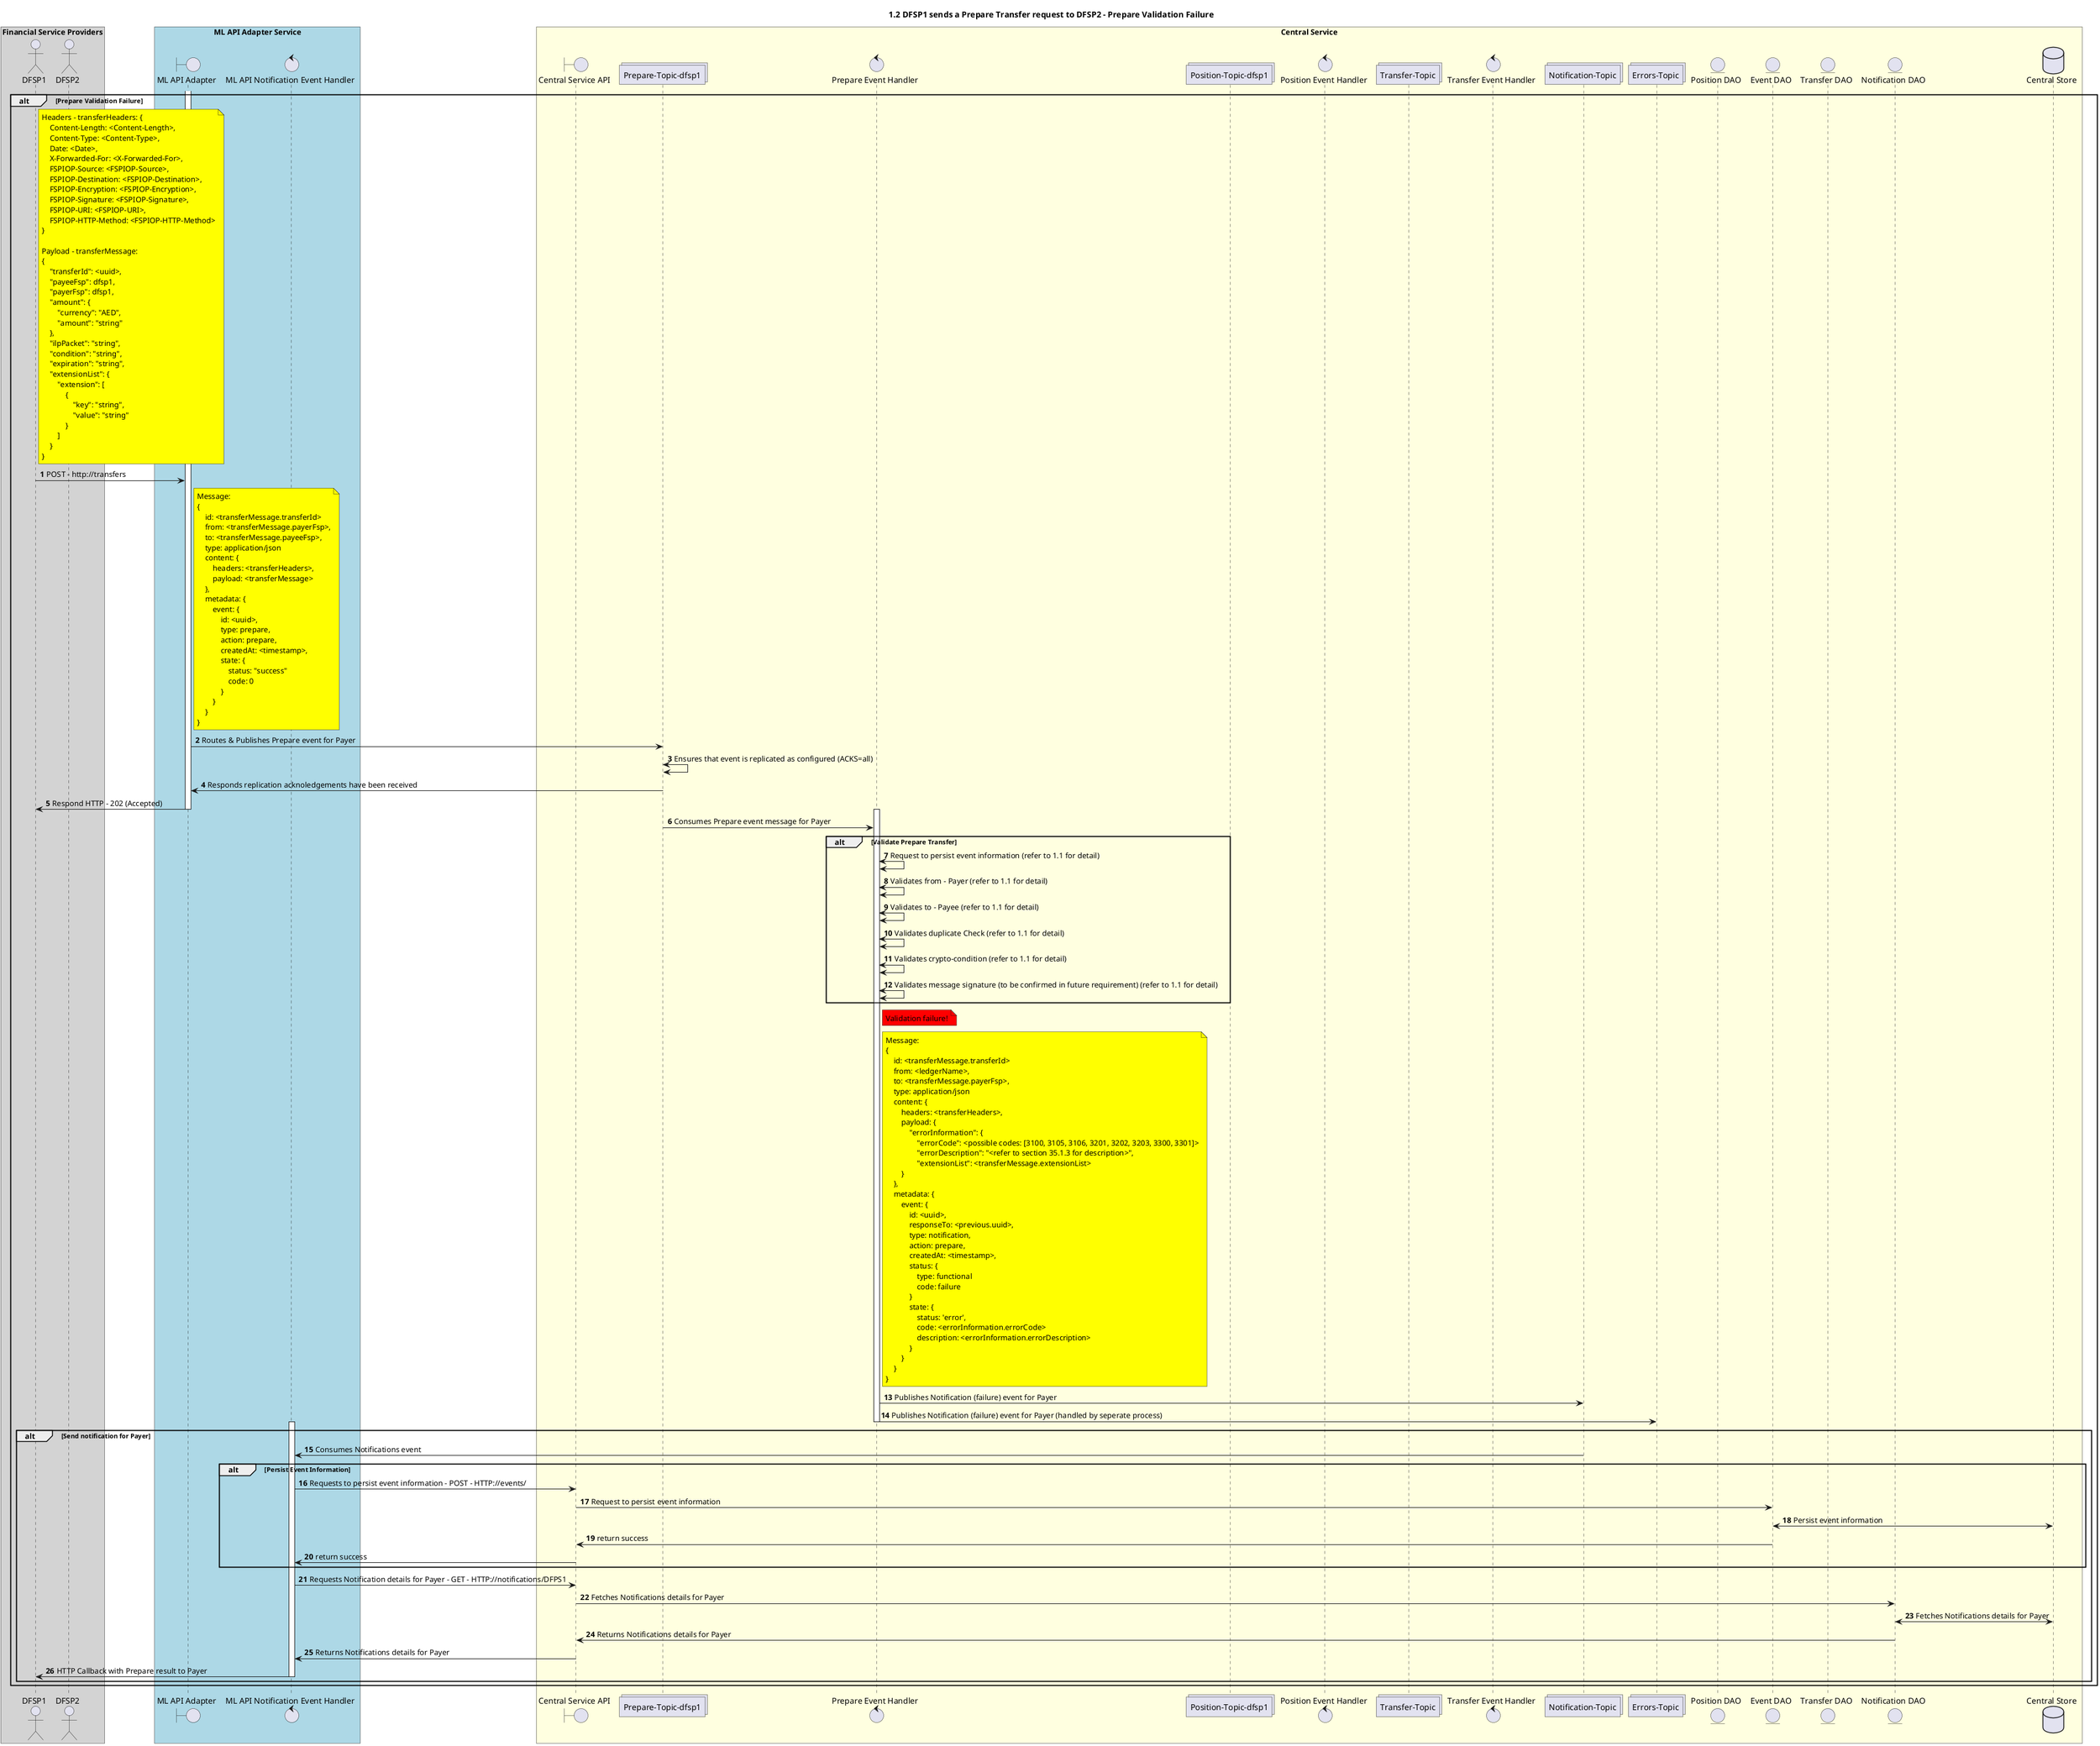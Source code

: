 @startuml
' declate title
title 1.2 DFSP1 sends a Prepare Transfer request to DFSP2 - Prepare Validation Failure

autonumber

' Actor Keys:
'   boundary - APIs/Interfaces, etc
'   collections - Kafka Topics
'   control - Kafka Consumers
'   entity - Database Access Objects
'   database - Database Persistance Store

' declare actors
actor DFSP1
actor DFSP2
boundary "ML API Adapter" as MLAPI
control "ML API Notification Event Handler" as NOTIFY_HANDLER
boundary "Central Service API" as CSAPI
collections "Prepare-Topic-dfsp1" as TOPIC_PREPARE_DFSP1
control "Prepare Event Handler" as PREP_HANDLER
collections "Position-Topic-dfsp1" as TOPIC_POSITION_DFSP1
control "Position Event Handler" as POS_HANDLER
collections "Transfer-Topic" as TOPIC_TRANSFERS
control "Transfer Event Handler" as TRANS_HANDLER
collections "Notification-Topic" as TOPIC_NOTIFICATIONS
collections "Errors-Topic" as ERRORS_NOTIFICATIONS
entity "Position DAO" as POS_DAO
entity "Event DAO" as EVENT_DAO
entity "Transfer DAO" as TRANS_DAO
entity "Notification DAO" as NOTIFY_DAO
database "Central Store" as DB

box "Financial Service Providers" #LightGray
	participant DFSP1
	participant DFSP2
end box

box "ML API Adapter Service" #LightBlue
	participant MLAPI
	participant NOTIFY_HANDLER
end box

box "Central Service" #LightYellow
    participant CSAPI
	participant TOPIC_PREPARE_DFSP1
    participant PREP_HANDLER
    participant TOPIC_POSITION_DFSP1
    participant POS_HANDLER
    participant TOPIC_TRANSFERS
    participant TRANS_HANDLER
    participant TOPIC_NOTIFICATIONS
    participant ERRORS_NOTIFICATIONS
    participant POS_DAO
    participant EVENT_DAO
    participant TRANS_DAO
    participant NOTIFY_DAO
    participant DB
end box

' start flow
alt Prepare Validation Failure
    activate MLAPI
    note right of DFSP1 #yellow
        Headers - transferHeaders: {
            Content-Length: <Content-Length>,
            Content-Type: <Content-Type>,
            Date: <Date>,
            X-Forwarded-For: <X-Forwarded-For>,
            FSPIOP-Source: <FSPIOP-Source>,
            FSPIOP-Destination: <FSPIOP-Destination>,
            FSPIOP-Encryption: <FSPIOP-Encryption>,
            FSPIOP-Signature: <FSPIOP-Signature>,
            FSPIOP-URI: <FSPIOP-URI>,
            FSPIOP-HTTP-Method: <FSPIOP-HTTP-Method>
        }

        Payload - transferMessage:
        {
            "transferId": <uuid>,
            "payeeFsp": dfsp1,
            "payerFsp": dfsp1,
            "amount": {
                "currency": "AED",
                "amount": "string"
            },
            "ilpPacket": "string",
            "condition": "string",
            "expiration": "string",
            "extensionList": {
                "extension": [
                    {
                        "key": "string",
                        "value": "string"
                    }
                ]
            }
        }
    end note
    DFSP1 -> MLAPI: POST - http://transfers
    note right of MLAPI #yellow
        Message:
        {
            id: <transferMessage.transferId>
            from: <transferMessage.payerFsp>,
            to: <transferMessage.payeeFsp>,
            type: application/json
            content: {
                headers: <transferHeaders>,
                payload: <transferMessage>
            },
            metadata: {
                event: {
                    id: <uuid>,
                    type: prepare,
                    action: prepare,
                    createdAt: <timestamp>,
                    state: {
                        status: "success"
                        code: 0
                    }
                }
            }
        }
    end note
    MLAPI -> TOPIC_PREPARE_DFSP1: Routes & Publishes Prepare event for Payer
    TOPIC_PREPARE_DFSP1 <-> TOPIC_PREPARE_DFSP1: Ensures that event is replicated as configured (ACKS=all)
    TOPIC_PREPARE_DFSP1 -> MLAPI: Responds replication acknoledgements have been received
    MLAPI -> DFSP1: Respond HTTP - 202 (Accepted)
    deactivate MLAPI

    activate PREP_HANDLER
    TOPIC_PREPARE_DFSP1 -> PREP_HANDLER: Consumes Prepare event message for Payer
    alt Validate Prepare Transfer
        PREP_HANDLER <-> PREP_HANDLER: Request to persist event information (refer to 1.1 for detail)
        PREP_HANDLER <-> PREP_HANDLER: Validates from - Payer (refer to 1.1 for detail)
        PREP_HANDLER <-> PREP_HANDLER: Validates to - Payee (refer to 1.1 for detail)
        PREP_HANDLER <-> PREP_HANDLER: Validates duplicate Check (refer to 1.1 for detail)
        PREP_HANDLER <-> PREP_HANDLER: Validates crypto-condition (refer to 1.1 for detail)
        PREP_HANDLER <-> PREP_HANDLER: Validates message signature (to be confirmed in future requirement) (refer to 1.1 for detail)
    end
    note right of PREP_HANDLER #red: Validation failure!
    ' PREP_HANDLER -> EVENT_DAO: Request to persist event information
    ' EVENT_DAO <-> DB: Persist event information
    ' EVENT_DAO -> PREP_HANDLER: return success
    note right of PREP_HANDLER #yellow
        Message:
        {
            id: <transferMessage.transferId>
            from: <ledgerName>,
            to: <transferMessage.payerFsp>,
            type: application/json
            content: {
                headers: <transferHeaders>,
                payload: {
                    "errorInformation": {
                        "errorCode": <possible codes: [3100, 3105, 3106, 3201, 3202, 3203, 3300, 3301]>
                        "errorDescription": "<refer to section 35.1.3 for description>",
                        "extensionList": <transferMessage.extensionList>
                }
            },
            metadata: {
                event: {
                    id: <uuid>,
                    responseTo: <previous.uuid>,
                    type: notification,
                    action: prepare,
                    createdAt: <timestamp>,
                    status: {
                        type: functional
                        code: failure
                    }
                    state: {
                        status: 'error',
                        code: <errorInformation.errorCode>
                        description: <errorInformation.errorDescription>
                    }
                }
            }
        }
    end note
    PREP_HANDLER -> TOPIC_NOTIFICATIONS: Publishes Notification (failure) event for Payer
    PREP_HANDLER -> ERRORS_NOTIFICATIONS: Publishes Notification (failure) event for Payer (handled by seperate process)
    deactivate PREP_HANDLER

    alt Send notification for Payer
        activate NOTIFY_HANDLER
        TOPIC_NOTIFICATIONS -> NOTIFY_HANDLER: Consumes Notifications event
        alt Persist Event Information
            NOTIFY_HANDLER -> CSAPI: Requests to persist event information - POST - HTTP://events/
            CSAPI -> EVENT_DAO: Request to persist event information
            EVENT_DAO <-> DB: Persist event information
            EVENT_DAO -> CSAPI: return success
            CSAPI -> NOTIFY_HANDLER: return success
        end
        NOTIFY_HANDLER -> CSAPI: Requests Notification details for Payer - GET - HTTP://notifications/DFPS1
        CSAPI -> NOTIFY_DAO: Fetches Notifications details for Payer
        NOTIFY_DAO <-> DB: Fetches Notifications details for Payer
        NOTIFY_DAO -> CSAPI: Returns Notifications details for Payer
        CSAPI -> NOTIFY_HANDLER: Returns Notifications details for Payer
        NOTIFY_HANDLER -> DFSP1: HTTP Callback with Prepare result to Payer
        deactivate NOTIFY_HANDLER
    end
end
@enduml
